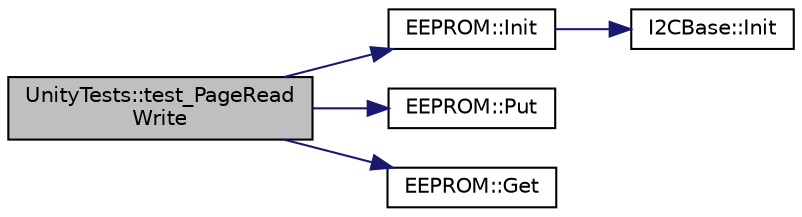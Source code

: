 digraph "UnityTests::test_PageReadWrite"
{
  edge [fontname="Helvetica",fontsize="10",labelfontname="Helvetica",labelfontsize="10"];
  node [fontname="Helvetica",fontsize="10",shape=record];
  rankdir="LR";
  Node1 [label="UnityTests::test_PageRead\lWrite",height=0.2,width=0.4,color="black", fillcolor="grey75", style="filled" fontcolor="black"];
  Node1 -> Node2 [color="midnightblue",fontsize="10",style="solid",fontname="Helvetica"];
  Node2 [label="EEPROM::Init",height=0.2,width=0.4,color="black", fillcolor="white", style="filled",URL="$classEEPROM.html#a6d123a9929a3a6c6de440102b5fa2802",tooltip="Initialize an EEPROM instance."];
  Node2 -> Node3 [color="midnightblue",fontsize="10",style="solid",fontname="Helvetica"];
  Node3 [label="I2CBase::Init",height=0.2,width=0.4,color="black", fillcolor="white", style="filled",URL="$classI2CBase.html#af0433e974b61cbaafed3183b74cb6c39",tooltip="Set the IO Pins to float high."];
  Node1 -> Node4 [color="midnightblue",fontsize="10",style="solid",fontname="Helvetica"];
  Node4 [label="EEPROM::Put",height=0.2,width=0.4,color="black", fillcolor="white", style="filled",URL="$classEEPROM.html#a2bacf20e9fcb2429e96729b5d71d0579",tooltip="Put a byte into the EEPROM."];
  Node1 -> Node5 [color="midnightblue",fontsize="10",style="solid",fontname="Helvetica"];
  Node5 [label="EEPROM::Get",height=0.2,width=0.4,color="black", fillcolor="white", style="filled",URL="$classEEPROM.html#af24c313a2c7c9433c3e085d8bbbb137e",tooltip="Get a single byte from the EEPROM."];
}
